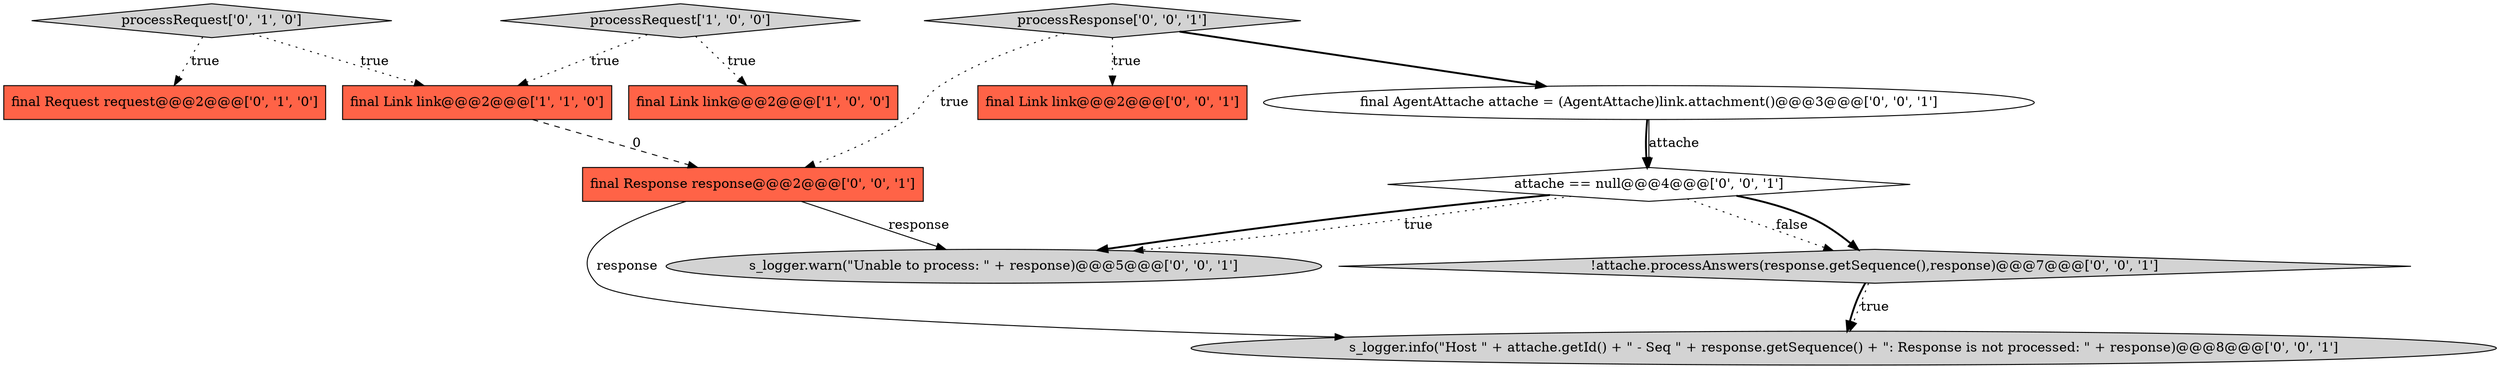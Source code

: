 digraph {
10 [style = filled, label = "final AgentAttache attache = (AgentAttache)link.attachment()@@@3@@@['0', '0', '1']", fillcolor = white, shape = ellipse image = "AAA0AAABBB3BBB"];
11 [style = filled, label = "s_logger.info(\"Host \" + attache.getId() + \" - Seq \" + response.getSequence() + \": Response is not processed: \" + response)@@@8@@@['0', '0', '1']", fillcolor = lightgray, shape = ellipse image = "AAA0AAABBB3BBB"];
0 [style = filled, label = "final Link link@@@2@@@['1', '0', '0']", fillcolor = tomato, shape = box image = "AAA0AAABBB1BBB"];
4 [style = filled, label = "processRequest['0', '1', '0']", fillcolor = lightgray, shape = diamond image = "AAA0AAABBB2BBB"];
1 [style = filled, label = "final Link link@@@2@@@['1', '1', '0']", fillcolor = tomato, shape = box image = "AAA0AAABBB1BBB"];
7 [style = filled, label = "final Response response@@@2@@@['0', '0', '1']", fillcolor = tomato, shape = box image = "AAA0AAABBB3BBB"];
5 [style = filled, label = "!attache.processAnswers(response.getSequence(),response)@@@7@@@['0', '0', '1']", fillcolor = lightgray, shape = diamond image = "AAA0AAABBB3BBB"];
8 [style = filled, label = "attache == null@@@4@@@['0', '0', '1']", fillcolor = white, shape = diamond image = "AAA0AAABBB3BBB"];
9 [style = filled, label = "processResponse['0', '0', '1']", fillcolor = lightgray, shape = diamond image = "AAA0AAABBB3BBB"];
12 [style = filled, label = "s_logger.warn(\"Unable to process: \" + response)@@@5@@@['0', '0', '1']", fillcolor = lightgray, shape = ellipse image = "AAA0AAABBB3BBB"];
3 [style = filled, label = "final Request request@@@2@@@['0', '1', '0']", fillcolor = tomato, shape = box image = "AAA0AAABBB2BBB"];
2 [style = filled, label = "processRequest['1', '0', '0']", fillcolor = lightgray, shape = diamond image = "AAA0AAABBB1BBB"];
6 [style = filled, label = "final Link link@@@2@@@['0', '0', '1']", fillcolor = tomato, shape = box image = "AAA0AAABBB3BBB"];
2->1 [style = dotted, label="true"];
1->7 [style = dashed, label="0"];
10->8 [style = solid, label="attache"];
10->8 [style = bold, label=""];
2->0 [style = dotted, label="true"];
8->5 [style = dotted, label="false"];
5->11 [style = dotted, label="true"];
5->11 [style = bold, label=""];
8->5 [style = bold, label=""];
4->1 [style = dotted, label="true"];
4->3 [style = dotted, label="true"];
8->12 [style = bold, label=""];
7->12 [style = solid, label="response"];
9->6 [style = dotted, label="true"];
8->12 [style = dotted, label="true"];
9->10 [style = bold, label=""];
9->7 [style = dotted, label="true"];
7->11 [style = solid, label="response"];
}
